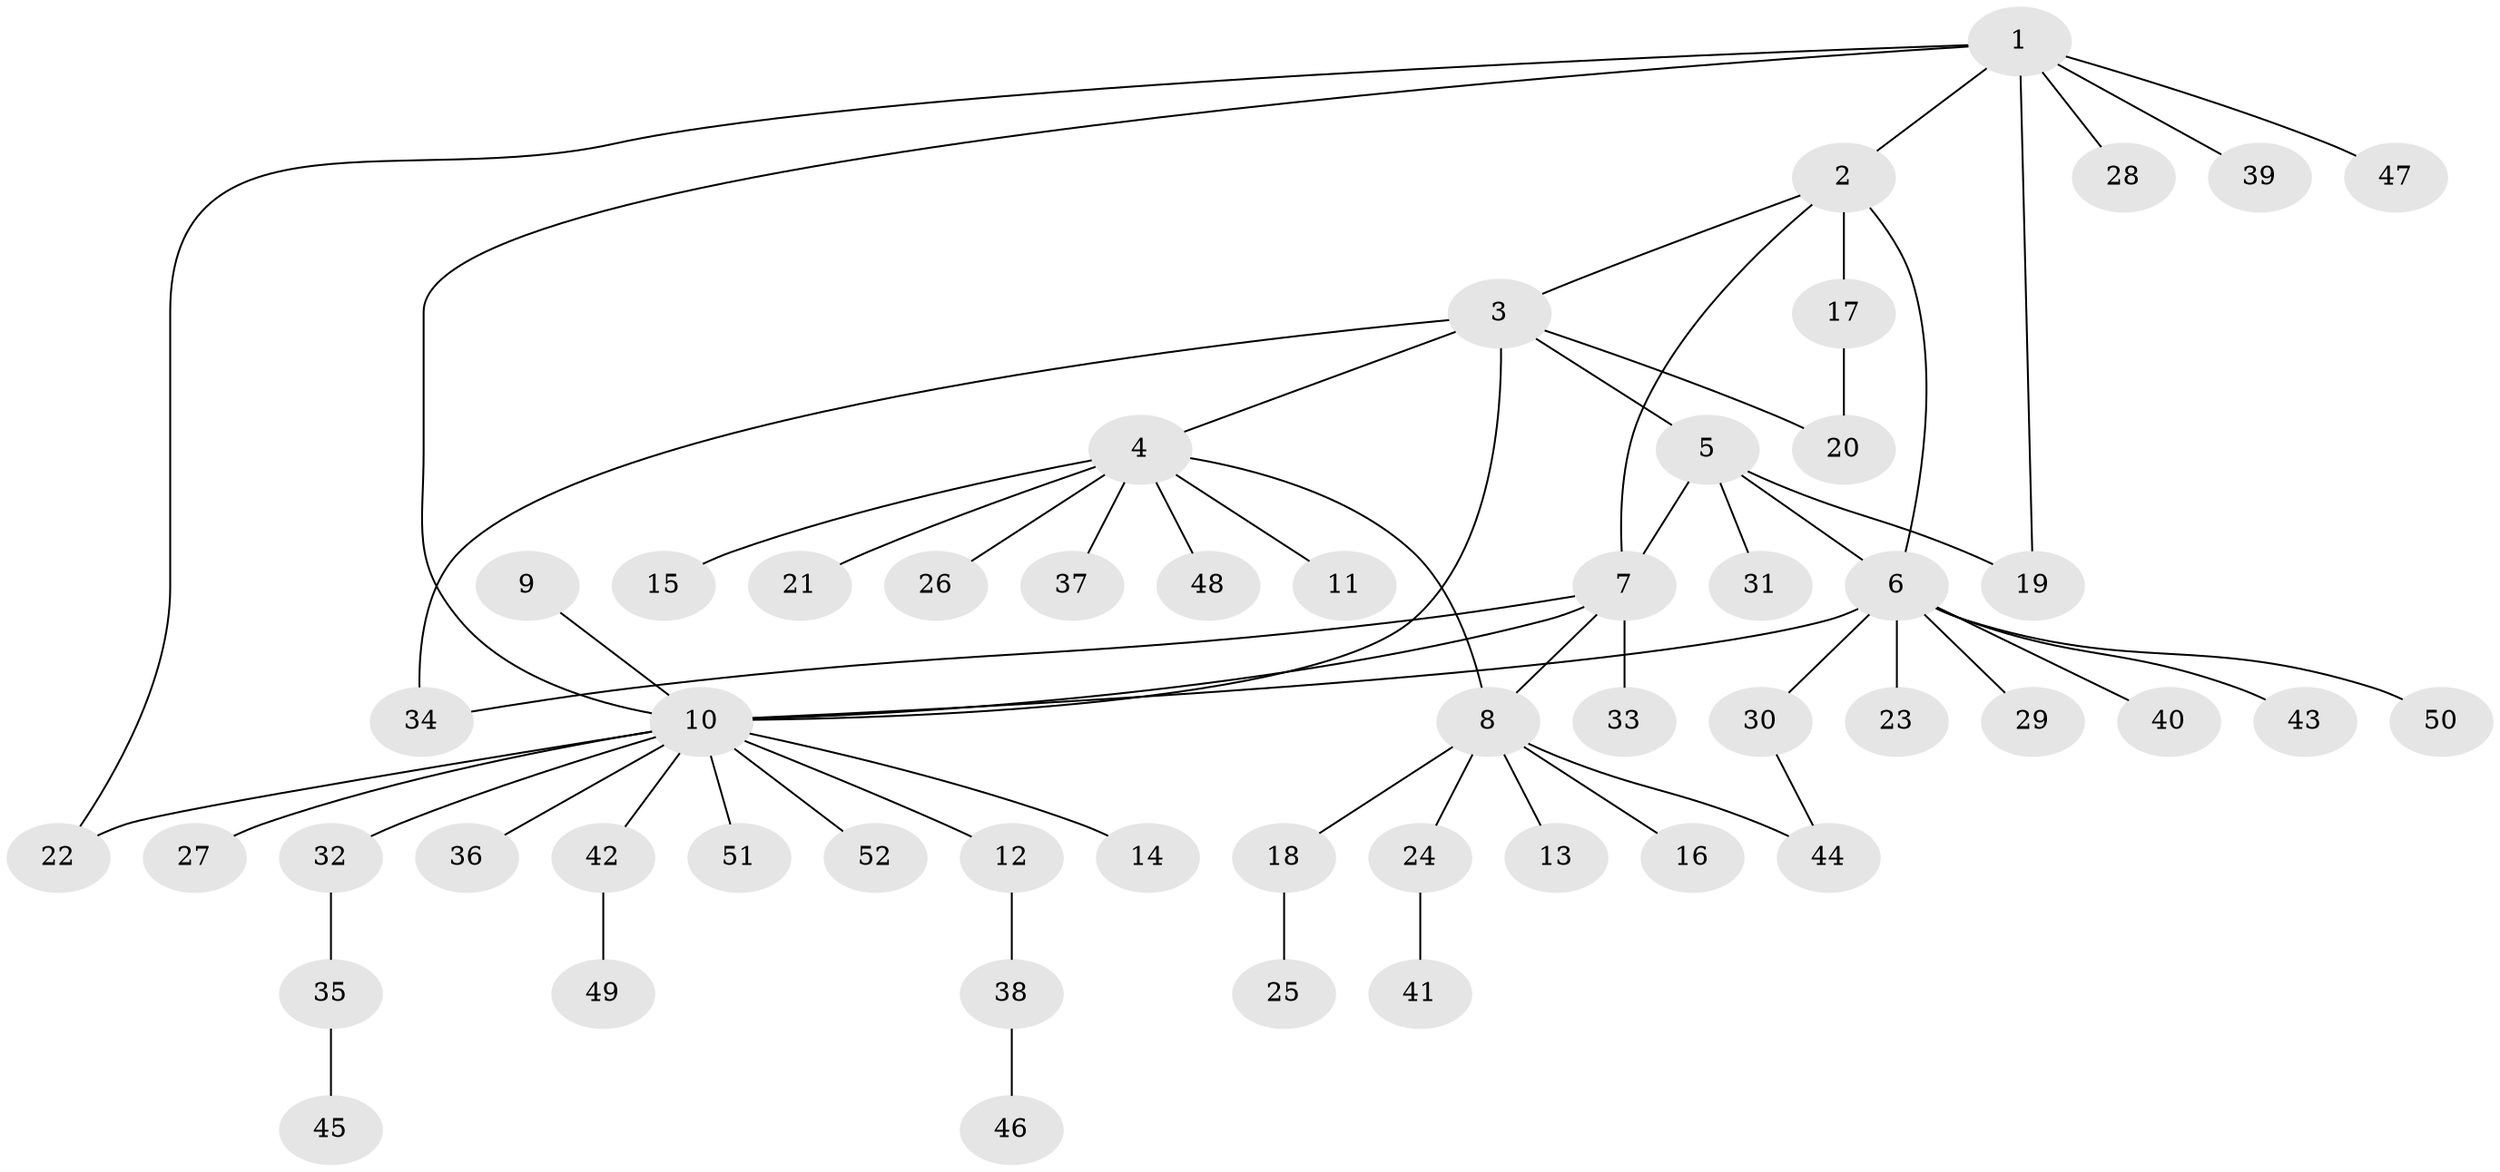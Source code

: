 // Generated by graph-tools (version 1.1) at 2025/50/03/09/25 03:50:29]
// undirected, 52 vertices, 62 edges
graph export_dot {
graph [start="1"]
  node [color=gray90,style=filled];
  1;
  2;
  3;
  4;
  5;
  6;
  7;
  8;
  9;
  10;
  11;
  12;
  13;
  14;
  15;
  16;
  17;
  18;
  19;
  20;
  21;
  22;
  23;
  24;
  25;
  26;
  27;
  28;
  29;
  30;
  31;
  32;
  33;
  34;
  35;
  36;
  37;
  38;
  39;
  40;
  41;
  42;
  43;
  44;
  45;
  46;
  47;
  48;
  49;
  50;
  51;
  52;
  1 -- 2;
  1 -- 10;
  1 -- 19;
  1 -- 22;
  1 -- 28;
  1 -- 39;
  1 -- 47;
  2 -- 3;
  2 -- 6;
  2 -- 7;
  2 -- 17;
  3 -- 4;
  3 -- 5;
  3 -- 10;
  3 -- 20;
  3 -- 34;
  4 -- 8;
  4 -- 11;
  4 -- 15;
  4 -- 21;
  4 -- 26;
  4 -- 37;
  4 -- 48;
  5 -- 6;
  5 -- 7;
  5 -- 19;
  5 -- 31;
  6 -- 10;
  6 -- 23;
  6 -- 29;
  6 -- 30;
  6 -- 40;
  6 -- 43;
  6 -- 50;
  7 -- 8;
  7 -- 10;
  7 -- 33;
  7 -- 34;
  8 -- 13;
  8 -- 16;
  8 -- 18;
  8 -- 24;
  8 -- 44;
  9 -- 10;
  10 -- 12;
  10 -- 14;
  10 -- 22;
  10 -- 27;
  10 -- 32;
  10 -- 36;
  10 -- 42;
  10 -- 51;
  10 -- 52;
  12 -- 38;
  17 -- 20;
  18 -- 25;
  24 -- 41;
  30 -- 44;
  32 -- 35;
  35 -- 45;
  38 -- 46;
  42 -- 49;
}
